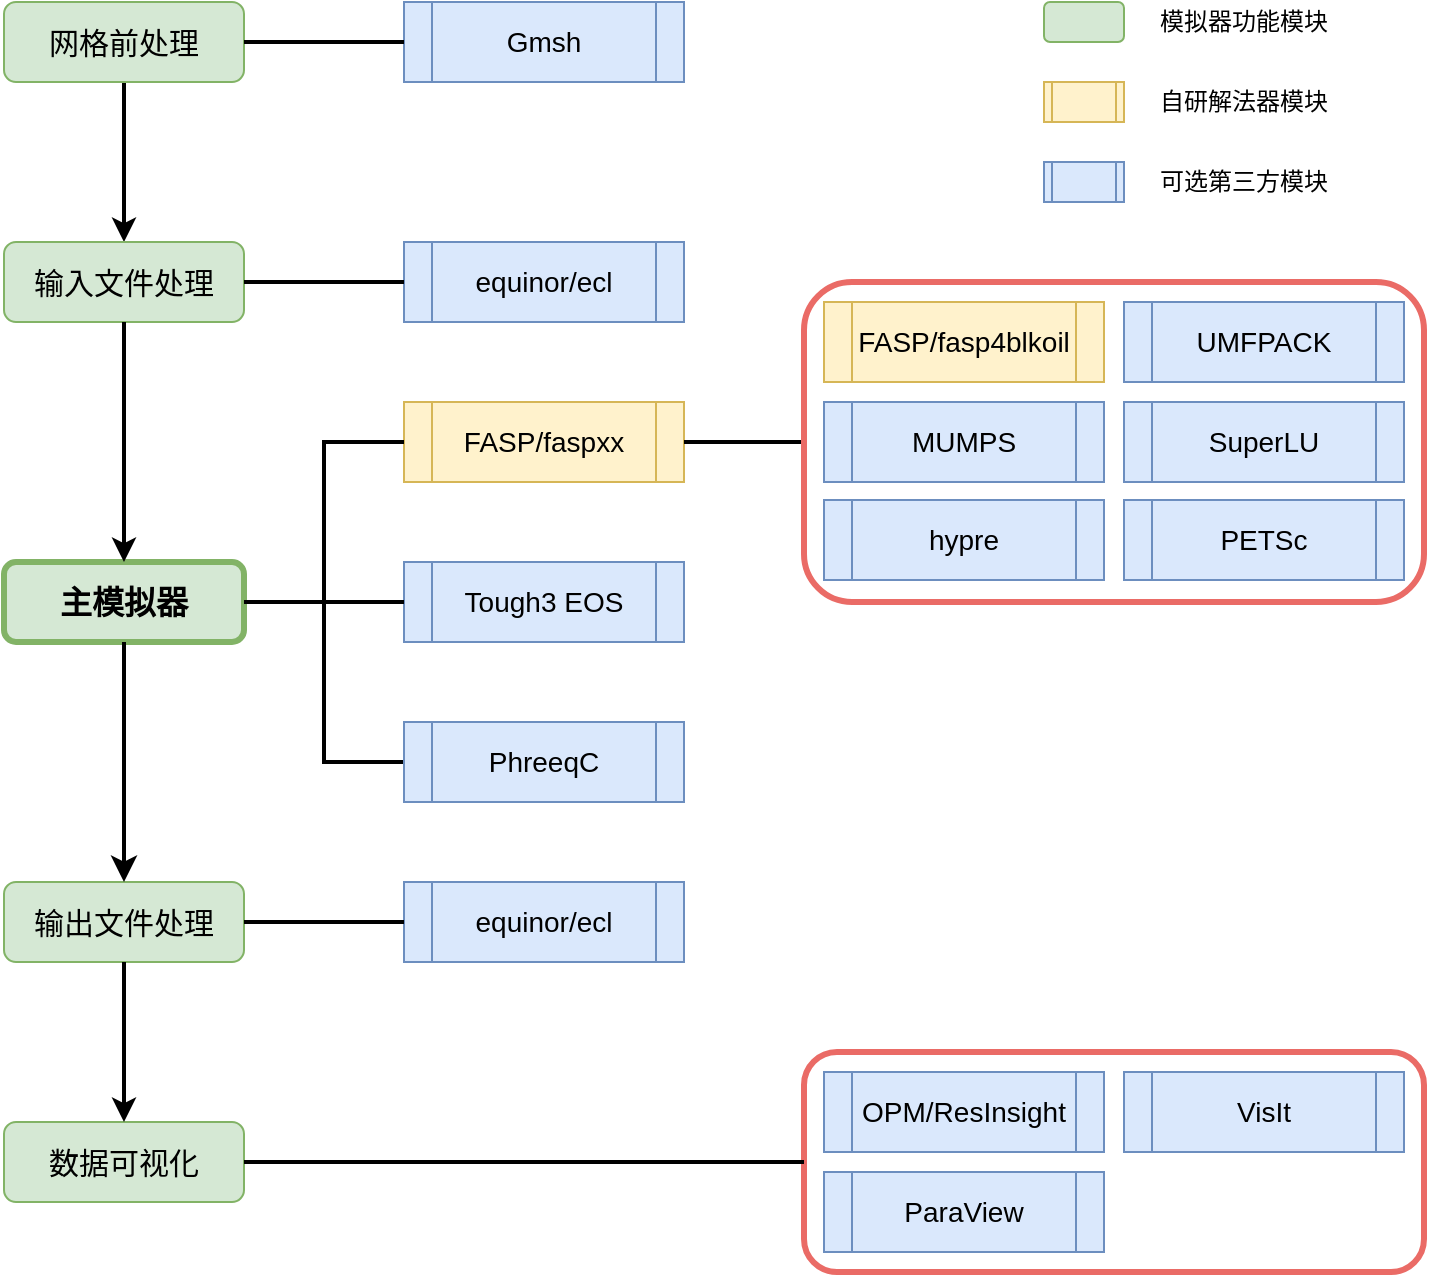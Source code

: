 <mxfile version="15.8.7" type="device"><diagram id="RiURm3FzZ9hBJy_DIcQj" name="Page-1"><mxGraphModel dx="1092" dy="869" grid="1" gridSize="10" guides="1" tooltips="1" connect="1" arrows="1" fold="1" page="1" pageScale="1" pageWidth="850" pageHeight="1100" math="0" shadow="0"><root><mxCell id="0"/><mxCell id="1" parent="0"/><mxCell id="_nKRPpwMzzwO6JQJpE9Z-1" value="&lt;font style=&quot;font-size: 16px&quot;&gt;&lt;b&gt;主模拟器&lt;/b&gt;&lt;/font&gt;" style="rounded=1;whiteSpace=wrap;html=1;fillColor=#d5e8d4;strokeColor=#82b366;strokeWidth=3;" parent="1" vertex="1"><mxGeometry x="40" y="320" width="120" height="40" as="geometry"/></mxCell><mxCell id="_nKRPpwMzzwO6JQJpE9Z-4" value="" style="edgeStyle=orthogonalEdgeStyle;rounded=0;orthogonalLoop=1;jettySize=auto;html=1;entryX=0.5;entryY=0;entryDx=0;entryDy=0;strokeWidth=2;" parent="1" source="_nKRPpwMzzwO6JQJpE9Z-2" target="_nKRPpwMzzwO6JQJpE9Z-5" edge="1"><mxGeometry relative="1" as="geometry"><mxPoint x="100" y="120" as="targetPoint"/></mxGeometry></mxCell><mxCell id="_nKRPpwMzzwO6JQJpE9Z-2" value="&lt;span style=&quot;font-size: 15px&quot;&gt;网格前处理&lt;/span&gt;" style="rounded=1;whiteSpace=wrap;html=1;fillColor=#d5e8d4;strokeColor=#82b366;" parent="1" vertex="1"><mxGeometry x="40" y="40" width="120" height="40" as="geometry"/></mxCell><mxCell id="_nKRPpwMzzwO6JQJpE9Z-5" value="&lt;span style=&quot;font-size: 15px&quot;&gt;输入文件处理&lt;/span&gt;" style="rounded=1;whiteSpace=wrap;html=1;fillColor=#d5e8d4;strokeColor=#82b366;" parent="1" vertex="1"><mxGeometry x="40" y="160" width="120" height="40" as="geometry"/></mxCell><mxCell id="_nKRPpwMzzwO6JQJpE9Z-6" value="" style="endArrow=classic;html=1;exitX=0.5;exitY=1;exitDx=0;exitDy=0;entryX=0.5;entryY=0;entryDx=0;entryDy=0;strokeWidth=2;" parent="1" source="_nKRPpwMzzwO6JQJpE9Z-5" target="_nKRPpwMzzwO6JQJpE9Z-1" edge="1"><mxGeometry width="50" height="50" relative="1" as="geometry"><mxPoint x="10" y="470" as="sourcePoint"/><mxPoint x="60" y="420" as="targetPoint"/></mxGeometry></mxCell><mxCell id="_nKRPpwMzzwO6JQJpE9Z-7" value="&lt;font style=&quot;font-size: 15px&quot;&gt;输出文件处理&lt;/font&gt;" style="rounded=1;whiteSpace=wrap;html=1;fillColor=#d5e8d4;strokeColor=#82b366;" parent="1" vertex="1"><mxGeometry x="40" y="480" width="120" height="40" as="geometry"/></mxCell><mxCell id="_nKRPpwMzzwO6JQJpE9Z-8" value="&lt;span style=&quot;font-size: 15px&quot;&gt;数据&lt;/span&gt;&lt;span style=&quot;font-size: 15px&quot;&gt;可视化&lt;/span&gt;" style="rounded=1;whiteSpace=wrap;html=1;fillColor=#d5e8d4;strokeColor=#82b366;" parent="1" vertex="1"><mxGeometry x="40" y="600" width="120" height="40" as="geometry"/></mxCell><mxCell id="_nKRPpwMzzwO6JQJpE9Z-9" value="" style="endArrow=classic;html=1;exitX=0.5;exitY=1;exitDx=0;exitDy=0;entryX=0.5;entryY=0;entryDx=0;entryDy=0;endSize=7;strokeWidth=2;" parent="1" source="_nKRPpwMzzwO6JQJpE9Z-1" target="_nKRPpwMzzwO6JQJpE9Z-7" edge="1"><mxGeometry width="50" height="50" relative="1" as="geometry"><mxPoint x="110" y="170" as="sourcePoint"/><mxPoint x="110" y="210" as="targetPoint"/></mxGeometry></mxCell><mxCell id="_nKRPpwMzzwO6JQJpE9Z-10" value="" style="endArrow=classic;html=1;exitX=0.5;exitY=1;exitDx=0;exitDy=0;entryX=0.5;entryY=0;entryDx=0;entryDy=0;strokeWidth=2;" parent="1" source="_nKRPpwMzzwO6JQJpE9Z-7" target="_nKRPpwMzzwO6JQJpE9Z-8" edge="1"><mxGeometry width="50" height="50" relative="1" as="geometry"><mxPoint x="120" y="340" as="sourcePoint"/><mxPoint x="120" y="380" as="targetPoint"/></mxGeometry></mxCell><mxCell id="_nKRPpwMzzwO6JQJpE9Z-11" value="&lt;font style=&quot;font-size: 14px&quot;&gt;equinor/ecl&lt;/font&gt;" style="shape=process;whiteSpace=wrap;html=1;backgroundOutline=1;fillColor=#dae8fc;strokeColor=#6c8ebf;" parent="1" vertex="1"><mxGeometry x="240" y="160" width="140" height="40" as="geometry"/></mxCell><mxCell id="_nKRPpwMzzwO6JQJpE9Z-12" value="&lt;font style=&quot;font-size: 14px&quot;&gt;Gmsh&lt;/font&gt;" style="shape=process;whiteSpace=wrap;html=1;backgroundOutline=1;fillColor=#dae8fc;strokeColor=#6c8ebf;" parent="1" vertex="1"><mxGeometry x="240" y="40" width="140" height="40" as="geometry"/></mxCell><mxCell id="_nKRPpwMzzwO6JQJpE9Z-13" value="&lt;font style=&quot;font-size: 14px&quot;&gt;equinor/ecl&lt;/font&gt;" style="shape=process;whiteSpace=wrap;html=1;backgroundOutline=1;fillColor=#dae8fc;strokeColor=#6c8ebf;" parent="1" vertex="1"><mxGeometry x="240" y="480" width="140" height="40" as="geometry"/></mxCell><mxCell id="_nKRPpwMzzwO6JQJpE9Z-14" value="&lt;font style=&quot;font-size: 14px&quot;&gt;FASP/faspxx&lt;/font&gt;" style="shape=process;whiteSpace=wrap;html=1;backgroundOutline=1;fillColor=#fff2cc;strokeColor=#d6b656;" parent="1" vertex="1"><mxGeometry x="240" y="240" width="140" height="40" as="geometry"/></mxCell><mxCell id="_nKRPpwMzzwO6JQJpE9Z-15" value="&lt;font style=&quot;font-size: 14px&quot;&gt;OPM/ResInsight&lt;/font&gt;" style="shape=process;whiteSpace=wrap;html=1;backgroundOutline=1;fillColor=#dae8fc;strokeColor=#6c8ebf;" parent="1" vertex="1"><mxGeometry x="450" y="575" width="140" height="40" as="geometry"/></mxCell><mxCell id="_nKRPpwMzzwO6JQJpE9Z-16" value="&lt;font style=&quot;font-size: 14px&quot;&gt;MUMPS&lt;/font&gt;" style="shape=process;whiteSpace=wrap;html=1;backgroundOutline=1;fillColor=#dae8fc;strokeColor=#6c8ebf;" parent="1" vertex="1"><mxGeometry x="450" y="240" width="140" height="40" as="geometry"/></mxCell><mxCell id="_nKRPpwMzzwO6JQJpE9Z-17" value="&lt;font style=&quot;font-size: 14px&quot;&gt;UMFPACK&lt;/font&gt;" style="shape=process;whiteSpace=wrap;html=1;backgroundOutline=1;fillColor=#dae8fc;strokeColor=#6c8ebf;" parent="1" vertex="1"><mxGeometry x="600" y="190" width="140" height="40" as="geometry"/></mxCell><mxCell id="_nKRPpwMzzwO6JQJpE9Z-18" value="&lt;font style=&quot;font-size: 14px&quot;&gt;FASP/fasp4blkoil&lt;/font&gt;" style="shape=process;whiteSpace=wrap;html=1;backgroundOutline=1;fillColor=#fff2cc;strokeColor=#d6b656;" parent="1" vertex="1"><mxGeometry x="450" y="190" width="140" height="40" as="geometry"/></mxCell><mxCell id="_nKRPpwMzzwO6JQJpE9Z-19" value="&lt;font style=&quot;font-size: 14px&quot;&gt;SuperLU&lt;/font&gt;" style="shape=process;whiteSpace=wrap;html=1;backgroundOutline=1;fillColor=#dae8fc;strokeColor=#6c8ebf;" parent="1" vertex="1"><mxGeometry x="600" y="240" width="140" height="40" as="geometry"/></mxCell><mxCell id="_nKRPpwMzzwO6JQJpE9Z-20" value="&lt;font style=&quot;font-size: 14px&quot;&gt;Tough3 EOS&lt;/font&gt;" style="shape=process;whiteSpace=wrap;html=1;backgroundOutline=1;fillColor=#dae8fc;strokeColor=#6c8ebf;" parent="1" vertex="1"><mxGeometry x="240" y="320" width="140" height="40" as="geometry"/></mxCell><mxCell id="_nKRPpwMzzwO6JQJpE9Z-21" value="" style="endArrow=none;html=1;strokeWidth=2;exitX=1;exitY=0.5;exitDx=0;exitDy=0;entryX=0;entryY=0.5;entryDx=0;entryDy=0;" parent="1" source="_nKRPpwMzzwO6JQJpE9Z-2" target="_nKRPpwMzzwO6JQJpE9Z-12" edge="1"><mxGeometry width="50" height="50" relative="1" as="geometry"><mxPoint x="250" y="470" as="sourcePoint"/><mxPoint x="300" y="420" as="targetPoint"/></mxGeometry></mxCell><mxCell id="_nKRPpwMzzwO6JQJpE9Z-22" value="&lt;font style=&quot;font-size: 14px&quot;&gt;VisIt&lt;/font&gt;" style="shape=process;whiteSpace=wrap;html=1;backgroundOutline=1;fillColor=#dae8fc;strokeColor=#6c8ebf;" parent="1" vertex="1"><mxGeometry x="600" y="575" width="140" height="40" as="geometry"/></mxCell><mxCell id="_nKRPpwMzzwO6JQJpE9Z-23" value="&lt;font style=&quot;font-size: 14px&quot;&gt;ParaView&lt;/font&gt;" style="shape=process;whiteSpace=wrap;html=1;backgroundOutline=1;fillColor=#dae8fc;strokeColor=#6c8ebf;" parent="1" vertex="1"><mxGeometry x="450" y="625" width="140" height="40" as="geometry"/></mxCell><mxCell id="_nKRPpwMzzwO6JQJpE9Z-24" value="" style="endArrow=none;html=1;strokeWidth=2;exitX=1;exitY=0.5;exitDx=0;exitDy=0;entryX=0;entryY=0.5;entryDx=0;entryDy=0;" parent="1" source="_nKRPpwMzzwO6JQJpE9Z-5" target="_nKRPpwMzzwO6JQJpE9Z-11" edge="1"><mxGeometry width="50" height="50" relative="1" as="geometry"><mxPoint x="170" y="90" as="sourcePoint"/><mxPoint x="230" y="90" as="targetPoint"/></mxGeometry></mxCell><mxCell id="_nKRPpwMzzwO6JQJpE9Z-25" value="" style="endArrow=none;html=1;strokeWidth=2;exitX=1;exitY=0.5;exitDx=0;exitDy=0;entryX=0;entryY=0.5;entryDx=0;entryDy=0;rounded=0;" parent="1" source="_nKRPpwMzzwO6JQJpE9Z-1" target="_nKRPpwMzzwO6JQJpE9Z-14" edge="1"><mxGeometry width="50" height="50" relative="1" as="geometry"><mxPoint x="170" y="170" as="sourcePoint"/><mxPoint x="230" y="170" as="targetPoint"/><Array as="points"><mxPoint x="200" y="340"/><mxPoint x="200" y="260"/></Array></mxGeometry></mxCell><mxCell id="_nKRPpwMzzwO6JQJpE9Z-26" value="" style="endArrow=none;html=1;strokeWidth=2;exitX=1;exitY=0.5;exitDx=0;exitDy=0;entryX=0;entryY=0.5;entryDx=0;entryDy=0;rounded=0;" parent="1" source="_nKRPpwMzzwO6JQJpE9Z-1" target="QS9Efxg2s1jIJgv-wg0H-3" edge="1"><mxGeometry width="50" height="50" relative="1" as="geometry"><mxPoint x="180" y="180" as="sourcePoint"/><mxPoint x="240" y="180" as="targetPoint"/><Array as="points"><mxPoint x="200" y="340"/><mxPoint x="200" y="420"/></Array></mxGeometry></mxCell><mxCell id="_nKRPpwMzzwO6JQJpE9Z-27" value="" style="endArrow=none;html=1;strokeWidth=2;exitX=1;exitY=0.5;exitDx=0;exitDy=0;" parent="1" source="_nKRPpwMzzwO6JQJpE9Z-14" target="_nKRPpwMzzwO6JQJpE9Z-28" edge="1"><mxGeometry width="50" height="50" relative="1" as="geometry"><mxPoint x="190" y="170" as="sourcePoint"/><mxPoint x="400" y="260" as="targetPoint"/></mxGeometry></mxCell><mxCell id="_nKRPpwMzzwO6JQJpE9Z-28" value="" style="rounded=1;whiteSpace=wrap;html=1;fillColor=none;strokeColor=#EA6B66;strokeWidth=3;" parent="1" vertex="1"><mxGeometry x="440" y="180" width="310" height="160" as="geometry"/></mxCell><mxCell id="_nKRPpwMzzwO6JQJpE9Z-29" value="" style="rounded=1;whiteSpace=wrap;html=1;fillColor=none;strokeColor=#EA6B66;strokeWidth=3;" parent="1" vertex="1"><mxGeometry x="440" y="565" width="310" height="110" as="geometry"/></mxCell><mxCell id="_nKRPpwMzzwO6JQJpE9Z-30" value="" style="endArrow=none;html=1;strokeWidth=2;exitX=1;exitY=0.5;exitDx=0;exitDy=0;entryX=0;entryY=0.5;entryDx=0;entryDy=0;" parent="1" source="_nKRPpwMzzwO6JQJpE9Z-7" target="_nKRPpwMzzwO6JQJpE9Z-13" edge="1"><mxGeometry width="50" height="50" relative="1" as="geometry"><mxPoint x="280" y="530" as="sourcePoint"/><mxPoint x="330" y="480" as="targetPoint"/></mxGeometry></mxCell><mxCell id="_nKRPpwMzzwO6JQJpE9Z-32" value="" style="endArrow=none;html=1;strokeWidth=2;exitX=1;exitY=0.5;exitDx=0;exitDy=0;entryX=0;entryY=0.5;entryDx=0;entryDy=0;" parent="1" source="_nKRPpwMzzwO6JQJpE9Z-8" target="_nKRPpwMzzwO6JQJpE9Z-29" edge="1"><mxGeometry width="50" height="50" relative="1" as="geometry"><mxPoint x="170" y="530" as="sourcePoint"/><mxPoint x="230" y="530" as="targetPoint"/></mxGeometry></mxCell><mxCell id="QS9Efxg2s1jIJgv-wg0H-1" value="&lt;font style=&quot;font-size: 14px&quot;&gt;hypre&lt;/font&gt;" style="shape=process;whiteSpace=wrap;html=1;backgroundOutline=1;fillColor=#dae8fc;strokeColor=#6c8ebf;" parent="1" vertex="1"><mxGeometry x="450" y="289" width="140" height="40" as="geometry"/></mxCell><mxCell id="QS9Efxg2s1jIJgv-wg0H-2" value="&lt;font style=&quot;font-size: 14px&quot;&gt;PETSc&lt;/font&gt;" style="shape=process;whiteSpace=wrap;html=1;backgroundOutline=1;fillColor=#dae8fc;strokeColor=#6c8ebf;" parent="1" vertex="1"><mxGeometry x="600" y="289" width="140" height="40" as="geometry"/></mxCell><mxCell id="QS9Efxg2s1jIJgv-wg0H-3" value="&lt;span style=&quot;color: rgb(0 , 0 , 0) ; font-family: &amp;#34;helvetica&amp;#34; ; font-size: 14px ; font-style: normal ; font-weight: 400 ; letter-spacing: normal ; text-align: center ; text-indent: 0px ; text-transform: none ; word-spacing: 0px ; display: inline ; float: none&quot;&gt;PhreeqC&lt;/span&gt;" style="shape=process;whiteSpace=wrap;html=1;backgroundOutline=1;fillColor=#dae8fc;strokeColor=#6c8ebf;" parent="1" vertex="1"><mxGeometry x="240" y="400" width="140" height="40" as="geometry"/></mxCell><mxCell id="QS9Efxg2s1jIJgv-wg0H-4" value="" style="rounded=1;whiteSpace=wrap;html=1;fillColor=#d5e8d4;strokeColor=#82b366;" parent="1" vertex="1"><mxGeometry x="560" y="40" width="40" height="20" as="geometry"/></mxCell><mxCell id="QS9Efxg2s1jIJgv-wg0H-5" value="" style="shape=process;whiteSpace=wrap;html=1;backgroundOutline=1;fillColor=#fff2cc;strokeColor=#d6b656;" parent="1" vertex="1"><mxGeometry x="560" y="80" width="40" height="20" as="geometry"/></mxCell><mxCell id="QS9Efxg2s1jIJgv-wg0H-6" value="" style="shape=process;whiteSpace=wrap;html=1;backgroundOutline=1;fillColor=#dae8fc;strokeColor=#6c8ebf;" parent="1" vertex="1"><mxGeometry x="560" y="120" width="40" height="20" as="geometry"/></mxCell><mxCell id="QS9Efxg2s1jIJgv-wg0H-7" value="模拟器功能模块" style="text;html=1;strokeColor=none;fillColor=none;align=center;verticalAlign=middle;whiteSpace=wrap;rounded=0;" parent="1" vertex="1"><mxGeometry x="600" y="40" width="120" height="20" as="geometry"/></mxCell><mxCell id="QS9Efxg2s1jIJgv-wg0H-8" value="自研解法器模块" style="text;html=1;strokeColor=none;fillColor=none;align=center;verticalAlign=middle;whiteSpace=wrap;rounded=0;" parent="1" vertex="1"><mxGeometry x="600" y="80" width="120" height="20" as="geometry"/></mxCell><mxCell id="QS9Efxg2s1jIJgv-wg0H-9" value="可选第三方模块" style="text;html=1;strokeColor=none;fillColor=none;align=center;verticalAlign=middle;whiteSpace=wrap;rounded=0;" parent="1" vertex="1"><mxGeometry x="600" y="120" width="120" height="20" as="geometry"/></mxCell><mxCell id="7-NTv1tn3UM5xdyi3Ouj-1" value="" style="endArrow=none;html=1;strokeWidth=2;exitX=1;exitY=0.5;exitDx=0;exitDy=0;entryX=0;entryY=0.5;entryDx=0;entryDy=0;" edge="1" parent="1" source="_nKRPpwMzzwO6JQJpE9Z-1" target="_nKRPpwMzzwO6JQJpE9Z-20"><mxGeometry width="50" height="50" relative="1" as="geometry"><mxPoint x="170" y="190" as="sourcePoint"/><mxPoint x="250" y="190" as="targetPoint"/></mxGeometry></mxCell></root></mxGraphModel></diagram></mxfile>